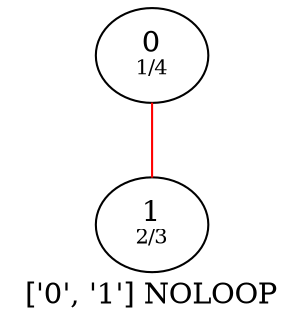 digraph g {
label ="['0', '1'] NOLOOP"
0 [label = <0<BR /><FONT POINT-SIZE="10">1/4</FONT>>]
1 [label = <1<BR /><FONT POINT-SIZE="10">2/3</FONT>>]
	edge [dir=none,color=red]
		0->1
}